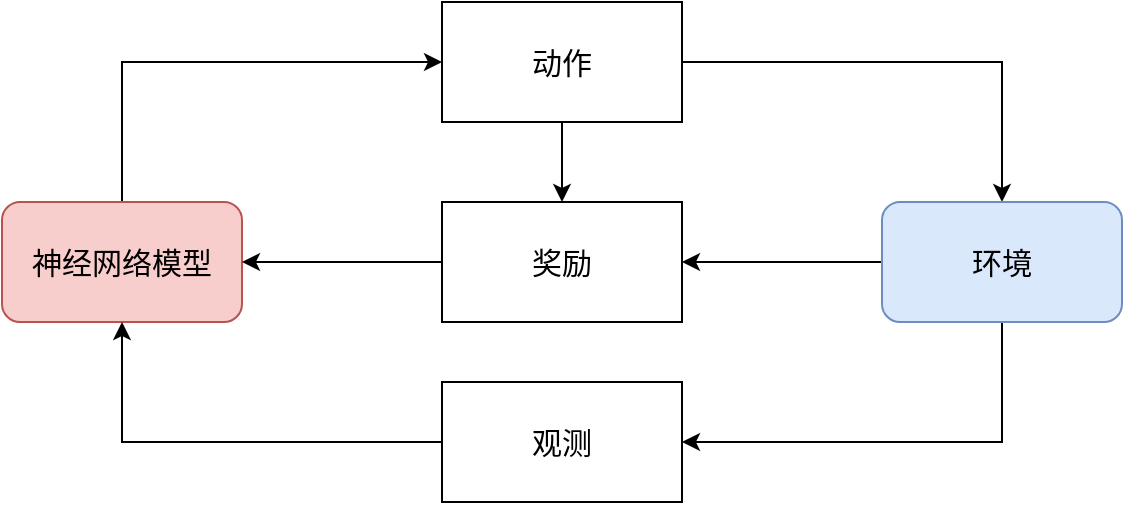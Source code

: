 <mxfile version="24.0.7" type="github">
  <diagram name="第 1 页" id="PinQAg81zVR8GI12AVmv">
    <mxGraphModel dx="1042" dy="577" grid="1" gridSize="10" guides="1" tooltips="1" connect="1" arrows="1" fold="1" page="1" pageScale="1" pageWidth="827" pageHeight="1169" math="0" shadow="0">
      <root>
        <mxCell id="0" />
        <mxCell id="1" parent="0" />
        <mxCell id="43lO862bASfm9P8W5CBw-25" style="edgeStyle=orthogonalEdgeStyle;rounded=0;orthogonalLoop=1;jettySize=auto;html=1;exitX=0.5;exitY=0;exitDx=0;exitDy=0;entryX=0;entryY=0.5;entryDx=0;entryDy=0;" edge="1" parent="1" source="43lO862bASfm9P8W5CBw-16" target="43lO862bASfm9P8W5CBw-17">
          <mxGeometry relative="1" as="geometry" />
        </mxCell>
        <mxCell id="43lO862bASfm9P8W5CBw-16" value="&lt;font style=&quot;font-size: 15px;&quot;&gt;神经网络模型&lt;/font&gt;" style="rounded=1;whiteSpace=wrap;html=1;fillColor=#f8cecc;strokeColor=#b85450;" vertex="1" parent="1">
          <mxGeometry x="140" y="460" width="120" height="60" as="geometry" />
        </mxCell>
        <mxCell id="43lO862bASfm9P8W5CBw-26" style="edgeStyle=orthogonalEdgeStyle;rounded=0;orthogonalLoop=1;jettySize=auto;html=1;exitX=1;exitY=0.5;exitDx=0;exitDy=0;entryX=0.5;entryY=0;entryDx=0;entryDy=0;" edge="1" parent="1" source="43lO862bASfm9P8W5CBw-17" target="43lO862bASfm9P8W5CBw-20">
          <mxGeometry relative="1" as="geometry" />
        </mxCell>
        <mxCell id="43lO862bASfm9P8W5CBw-27" value="" style="edgeStyle=orthogonalEdgeStyle;rounded=0;orthogonalLoop=1;jettySize=auto;html=1;" edge="1" parent="1" source="43lO862bASfm9P8W5CBw-17" target="43lO862bASfm9P8W5CBw-18">
          <mxGeometry relative="1" as="geometry" />
        </mxCell>
        <mxCell id="43lO862bASfm9P8W5CBw-17" value="&lt;font style=&quot;font-size: 15px;&quot;&gt;动作&lt;/font&gt;" style="rounded=0;whiteSpace=wrap;html=1;" vertex="1" parent="1">
          <mxGeometry x="360" y="360" width="120" height="60" as="geometry" />
        </mxCell>
        <mxCell id="43lO862bASfm9P8W5CBw-24" value="" style="edgeStyle=orthogonalEdgeStyle;rounded=0;orthogonalLoop=1;jettySize=auto;html=1;" edge="1" parent="1" source="43lO862bASfm9P8W5CBw-18" target="43lO862bASfm9P8W5CBw-16">
          <mxGeometry relative="1" as="geometry" />
        </mxCell>
        <mxCell id="43lO862bASfm9P8W5CBw-18" value="&lt;font style=&quot;font-size: 15px;&quot;&gt;奖励&lt;/font&gt;" style="rounded=0;whiteSpace=wrap;html=1;" vertex="1" parent="1">
          <mxGeometry x="360" y="460" width="120" height="60" as="geometry" />
        </mxCell>
        <mxCell id="43lO862bASfm9P8W5CBw-19" value="&lt;font style=&quot;font-size: 15px;&quot;&gt;观测&lt;/font&gt;" style="rounded=0;whiteSpace=wrap;html=1;" vertex="1" parent="1">
          <mxGeometry x="360" y="550" width="120" height="60" as="geometry" />
        </mxCell>
        <mxCell id="43lO862bASfm9P8W5CBw-21" style="edgeStyle=orthogonalEdgeStyle;rounded=0;orthogonalLoop=1;jettySize=auto;html=1;exitX=0.5;exitY=1;exitDx=0;exitDy=0;entryX=1;entryY=0.5;entryDx=0;entryDy=0;" edge="1" parent="1" source="43lO862bASfm9P8W5CBw-20" target="43lO862bASfm9P8W5CBw-19">
          <mxGeometry relative="1" as="geometry" />
        </mxCell>
        <mxCell id="43lO862bASfm9P8W5CBw-23" value="" style="edgeStyle=orthogonalEdgeStyle;rounded=0;orthogonalLoop=1;jettySize=auto;html=1;" edge="1" parent="1" source="43lO862bASfm9P8W5CBw-20" target="43lO862bASfm9P8W5CBw-18">
          <mxGeometry relative="1" as="geometry" />
        </mxCell>
        <mxCell id="43lO862bASfm9P8W5CBw-20" value="&lt;font style=&quot;font-size: 15px;&quot;&gt;环境&lt;/font&gt;" style="rounded=1;whiteSpace=wrap;html=1;fillColor=#dae8fc;strokeColor=#6c8ebf;" vertex="1" parent="1">
          <mxGeometry x="580" y="460" width="120" height="60" as="geometry" />
        </mxCell>
        <mxCell id="43lO862bASfm9P8W5CBw-22" style="edgeStyle=orthogonalEdgeStyle;rounded=0;orthogonalLoop=1;jettySize=auto;html=1;exitX=0;exitY=0.5;exitDx=0;exitDy=0;entryX=0.5;entryY=1;entryDx=0;entryDy=0;" edge="1" parent="1" source="43lO862bASfm9P8W5CBw-19" target="43lO862bASfm9P8W5CBw-16">
          <mxGeometry relative="1" as="geometry" />
        </mxCell>
      </root>
    </mxGraphModel>
  </diagram>
</mxfile>
